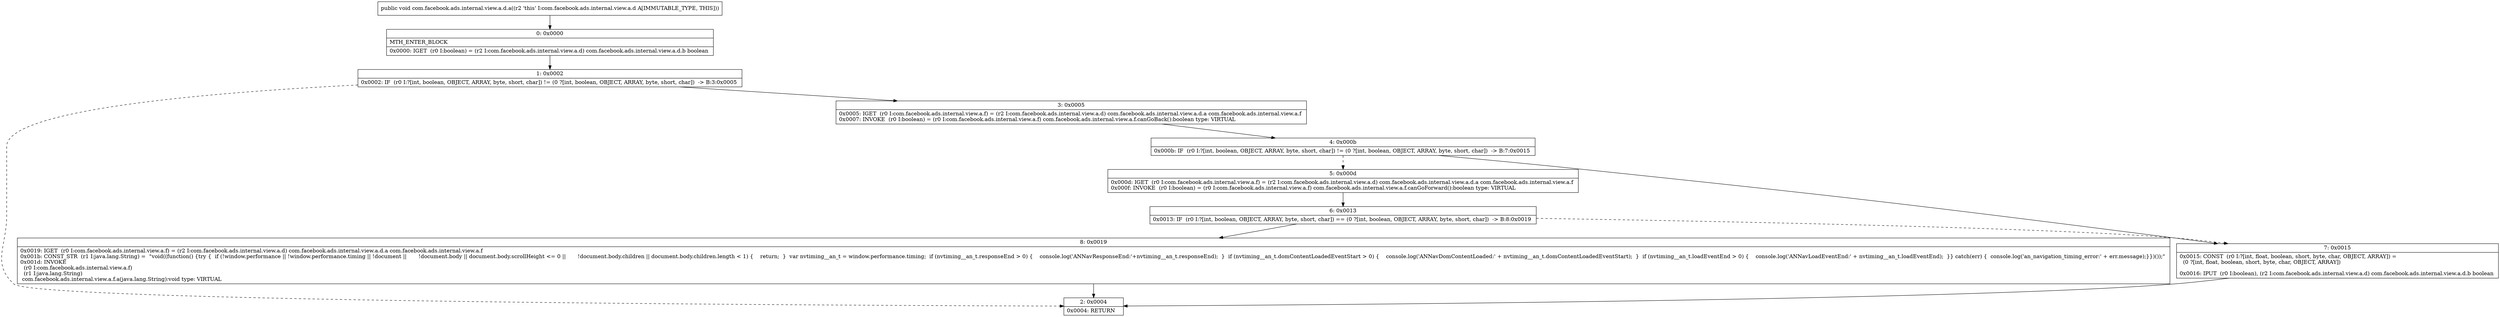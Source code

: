 digraph "CFG forcom.facebook.ads.internal.view.a.d.a()V" {
Node_0 [shape=record,label="{0\:\ 0x0000|MTH_ENTER_BLOCK\l|0x0000: IGET  (r0 I:boolean) = (r2 I:com.facebook.ads.internal.view.a.d) com.facebook.ads.internal.view.a.d.b boolean \l}"];
Node_1 [shape=record,label="{1\:\ 0x0002|0x0002: IF  (r0 I:?[int, boolean, OBJECT, ARRAY, byte, short, char]) != (0 ?[int, boolean, OBJECT, ARRAY, byte, short, char])  \-\> B:3:0x0005 \l}"];
Node_2 [shape=record,label="{2\:\ 0x0004|0x0004: RETURN   \l}"];
Node_3 [shape=record,label="{3\:\ 0x0005|0x0005: IGET  (r0 I:com.facebook.ads.internal.view.a.f) = (r2 I:com.facebook.ads.internal.view.a.d) com.facebook.ads.internal.view.a.d.a com.facebook.ads.internal.view.a.f \l0x0007: INVOKE  (r0 I:boolean) = (r0 I:com.facebook.ads.internal.view.a.f) com.facebook.ads.internal.view.a.f.canGoBack():boolean type: VIRTUAL \l}"];
Node_4 [shape=record,label="{4\:\ 0x000b|0x000b: IF  (r0 I:?[int, boolean, OBJECT, ARRAY, byte, short, char]) != (0 ?[int, boolean, OBJECT, ARRAY, byte, short, char])  \-\> B:7:0x0015 \l}"];
Node_5 [shape=record,label="{5\:\ 0x000d|0x000d: IGET  (r0 I:com.facebook.ads.internal.view.a.f) = (r2 I:com.facebook.ads.internal.view.a.d) com.facebook.ads.internal.view.a.d.a com.facebook.ads.internal.view.a.f \l0x000f: INVOKE  (r0 I:boolean) = (r0 I:com.facebook.ads.internal.view.a.f) com.facebook.ads.internal.view.a.f.canGoForward():boolean type: VIRTUAL \l}"];
Node_6 [shape=record,label="{6\:\ 0x0013|0x0013: IF  (r0 I:?[int, boolean, OBJECT, ARRAY, byte, short, char]) == (0 ?[int, boolean, OBJECT, ARRAY, byte, short, char])  \-\> B:8:0x0019 \l}"];
Node_7 [shape=record,label="{7\:\ 0x0015|0x0015: CONST  (r0 I:?[int, float, boolean, short, byte, char, OBJECT, ARRAY]) = \l  (0 ?[int, float, boolean, short, byte, char, OBJECT, ARRAY])\l \l0x0016: IPUT  (r0 I:boolean), (r2 I:com.facebook.ads.internal.view.a.d) com.facebook.ads.internal.view.a.d.b boolean \l}"];
Node_8 [shape=record,label="{8\:\ 0x0019|0x0019: IGET  (r0 I:com.facebook.ads.internal.view.a.f) = (r2 I:com.facebook.ads.internal.view.a.d) com.facebook.ads.internal.view.a.d.a com.facebook.ads.internal.view.a.f \l0x001b: CONST_STR  (r1 I:java.lang.String) =  \"void((function() \{try \{  if (!window.performance \|\| !window.performance.timing \|\| !document \|\|       !document.body \|\| document.body.scrollHeight \<= 0 \|\|       !document.body.children \|\| document.body.children.length \< 1) \{    return;  \}  var nvtiming__an_t = window.performance.timing;  if (nvtiming__an_t.responseEnd \> 0) \{    console.log('ANNavResponseEnd:'+nvtiming__an_t.responseEnd);  \}  if (nvtiming__an_t.domContentLoadedEventStart \> 0) \{    console.log('ANNavDomContentLoaded:' + nvtiming__an_t.domContentLoadedEventStart);  \}  if (nvtiming__an_t.loadEventEnd \> 0) \{    console.log('ANNavLoadEventEnd:' + nvtiming__an_t.loadEventEnd);  \}\} catch(err) \{  console.log('an_navigation_timing_error:' + err.message);\}\})());\" \l0x001d: INVOKE  \l  (r0 I:com.facebook.ads.internal.view.a.f)\l  (r1 I:java.lang.String)\l com.facebook.ads.internal.view.a.f.a(java.lang.String):void type: VIRTUAL \l}"];
MethodNode[shape=record,label="{public void com.facebook.ads.internal.view.a.d.a((r2 'this' I:com.facebook.ads.internal.view.a.d A[IMMUTABLE_TYPE, THIS])) }"];
MethodNode -> Node_0;
Node_0 -> Node_1;
Node_1 -> Node_2[style=dashed];
Node_1 -> Node_3;
Node_3 -> Node_4;
Node_4 -> Node_5[style=dashed];
Node_4 -> Node_7;
Node_5 -> Node_6;
Node_6 -> Node_7[style=dashed];
Node_6 -> Node_8;
Node_7 -> Node_2;
Node_8 -> Node_2;
}

